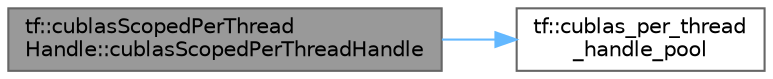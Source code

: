 digraph "tf::cublasScopedPerThreadHandle::cublasScopedPerThreadHandle"
{
 // LATEX_PDF_SIZE
  bgcolor="transparent";
  edge [fontname=Helvetica,fontsize=10,labelfontname=Helvetica,labelfontsize=10];
  node [fontname=Helvetica,fontsize=10,shape=box,height=0.2,width=0.4];
  rankdir="LR";
  Node1 [id="Node000001",label="tf::cublasScopedPerThread\lHandle::cublasScopedPerThreadHandle",height=0.2,width=0.4,color="gray40", fillcolor="grey60", style="filled", fontcolor="black",tooltip="constructs a scoped handle under the given device context"];
  Node1 -> Node2 [id="edge1_Node000001_Node000002",color="steelblue1",style="solid",tooltip=" "];
  Node2 [id="Node000002",label="tf::cublas_per_thread\l_handle_pool",height=0.2,width=0.4,color="grey40", fillcolor="white", style="filled",URL="$namespacetf.html#a09c225e54ac891210cc13666fce26528",tooltip=" "];
}
